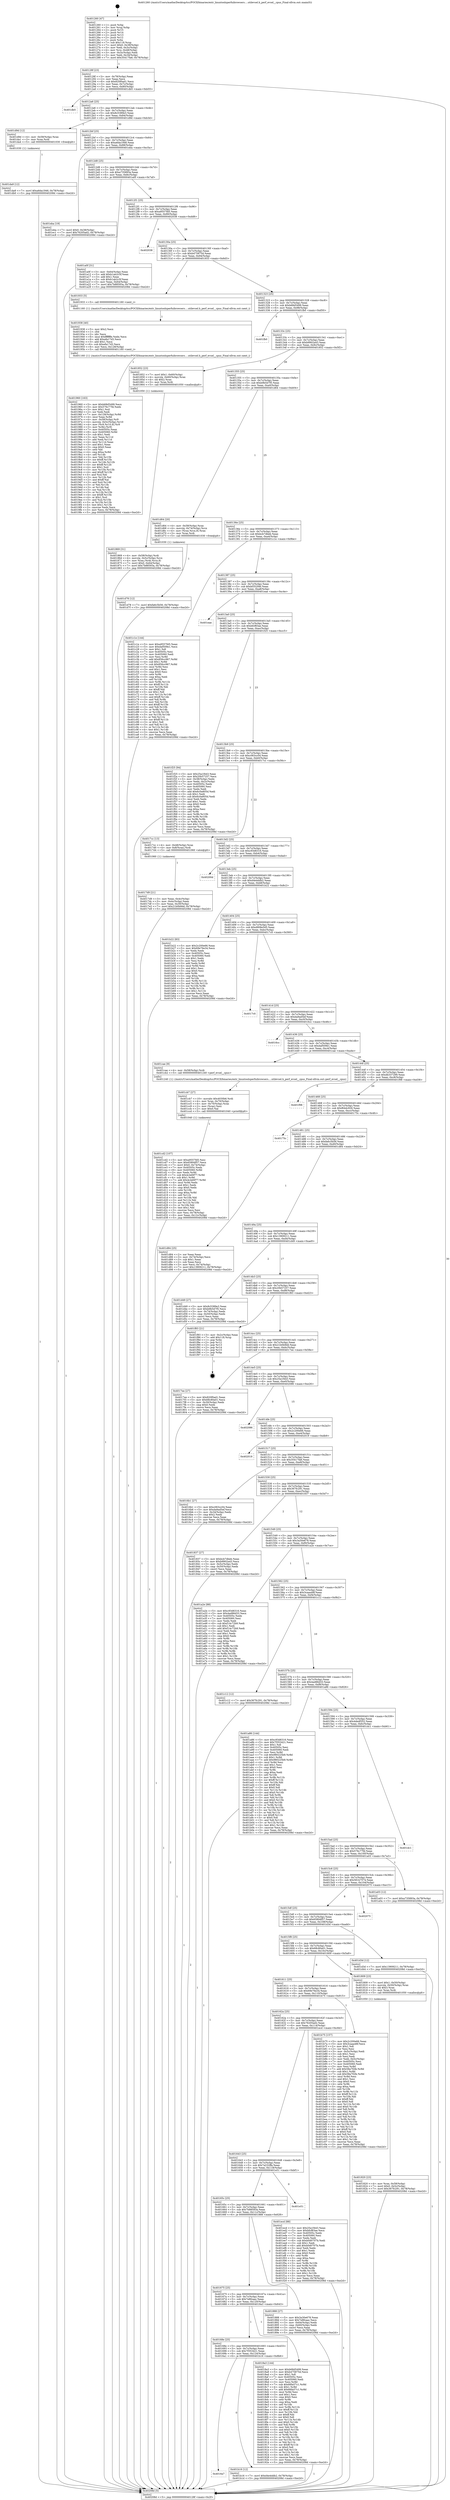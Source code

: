 digraph "0x401260" {
  label = "0x401260 (/mnt/c/Users/mathe/Desktop/tcc/POCII/binaries/extr_linuxtoolsperfuibrowsers....utilevsel.h_perf_evsel__cpus_Final-ollvm.out::main(0))"
  labelloc = "t"
  node[shape=record]

  Entry [label="",width=0.3,height=0.3,shape=circle,fillcolor=black,style=filled]
  "0x40128f" [label="{
     0x40128f [23]\l
     | [instrs]\l
     &nbsp;&nbsp;0x40128f \<+3\>: mov -0x78(%rbp),%eax\l
     &nbsp;&nbsp;0x401292 \<+2\>: mov %eax,%ecx\l
     &nbsp;&nbsp;0x401294 \<+6\>: sub $0x820f0ad1,%ecx\l
     &nbsp;&nbsp;0x40129a \<+3\>: mov %eax,-0x7c(%rbp)\l
     &nbsp;&nbsp;0x40129d \<+3\>: mov %ecx,-0x80(%rbp)\l
     &nbsp;&nbsp;0x4012a0 \<+6\>: je 0000000000401db5 \<main+0xb55\>\l
  }"]
  "0x401db5" [label="{
     0x401db5\l
  }", style=dashed]
  "0x4012a6" [label="{
     0x4012a6 [25]\l
     | [instrs]\l
     &nbsp;&nbsp;0x4012a6 \<+5\>: jmp 00000000004012ab \<main+0x4b\>\l
     &nbsp;&nbsp;0x4012ab \<+3\>: mov -0x7c(%rbp),%eax\l
     &nbsp;&nbsp;0x4012ae \<+5\>: sub $0x8c5389e3,%eax\l
     &nbsp;&nbsp;0x4012b3 \<+6\>: mov %eax,-0x84(%rbp)\l
     &nbsp;&nbsp;0x4012b9 \<+6\>: je 0000000000401d9d \<main+0xb3d\>\l
  }"]
  Exit [label="",width=0.3,height=0.3,shape=circle,fillcolor=black,style=filled,peripheries=2]
  "0x401d9d" [label="{
     0x401d9d [12]\l
     | [instrs]\l
     &nbsp;&nbsp;0x401d9d \<+4\>: mov -0x58(%rbp),%rax\l
     &nbsp;&nbsp;0x401da1 \<+3\>: mov %rax,%rdi\l
     &nbsp;&nbsp;0x401da4 \<+5\>: call 0000000000401030 \<free@plt\>\l
     | [calls]\l
     &nbsp;&nbsp;0x401030 \{1\} (unknown)\l
  }"]
  "0x4012bf" [label="{
     0x4012bf [25]\l
     | [instrs]\l
     &nbsp;&nbsp;0x4012bf \<+5\>: jmp 00000000004012c4 \<main+0x64\>\l
     &nbsp;&nbsp;0x4012c4 \<+3\>: mov -0x7c(%rbp),%eax\l
     &nbsp;&nbsp;0x4012c7 \<+5\>: sub $0xa6da1946,%eax\l
     &nbsp;&nbsp;0x4012cc \<+6\>: mov %eax,-0x88(%rbp)\l
     &nbsp;&nbsp;0x4012d2 \<+6\>: je 0000000000401eba \<main+0xc5a\>\l
  }"]
  "0x401da9" [label="{
     0x401da9 [12]\l
     | [instrs]\l
     &nbsp;&nbsp;0x401da9 \<+7\>: movl $0xa6da1946,-0x78(%rbp)\l
     &nbsp;&nbsp;0x401db0 \<+5\>: jmp 000000000040208d \<main+0xe2d\>\l
  }"]
  "0x401eba" [label="{
     0x401eba [19]\l
     | [instrs]\l
     &nbsp;&nbsp;0x401eba \<+7\>: movl $0x0,-0x38(%rbp)\l
     &nbsp;&nbsp;0x401ec1 \<+7\>: movl $0x76205ad2,-0x78(%rbp)\l
     &nbsp;&nbsp;0x401ec8 \<+5\>: jmp 000000000040208d \<main+0xe2d\>\l
  }"]
  "0x4012d8" [label="{
     0x4012d8 [25]\l
     | [instrs]\l
     &nbsp;&nbsp;0x4012d8 \<+5\>: jmp 00000000004012dd \<main+0x7d\>\l
     &nbsp;&nbsp;0x4012dd \<+3\>: mov -0x7c(%rbp),%eax\l
     &nbsp;&nbsp;0x4012e0 \<+5\>: sub $0xa735893a,%eax\l
     &nbsp;&nbsp;0x4012e5 \<+6\>: mov %eax,-0x8c(%rbp)\l
     &nbsp;&nbsp;0x4012eb \<+6\>: je 0000000000401a0f \<main+0x7af\>\l
  }"]
  "0x401d78" [label="{
     0x401d78 [12]\l
     | [instrs]\l
     &nbsp;&nbsp;0x401d78 \<+7\>: movl $0xfa6c5b56,-0x78(%rbp)\l
     &nbsp;&nbsp;0x401d7f \<+5\>: jmp 000000000040208d \<main+0xe2d\>\l
  }"]
  "0x401a0f" [label="{
     0x401a0f [31]\l
     | [instrs]\l
     &nbsp;&nbsp;0x401a0f \<+3\>: mov -0x64(%rbp),%eax\l
     &nbsp;&nbsp;0x401a12 \<+5\>: add $0xb1ab2c5f,%eax\l
     &nbsp;&nbsp;0x401a17 \<+3\>: add $0x1,%eax\l
     &nbsp;&nbsp;0x401a1a \<+5\>: sub $0xb1ab2c5f,%eax\l
     &nbsp;&nbsp;0x401a1f \<+3\>: mov %eax,-0x64(%rbp)\l
     &nbsp;&nbsp;0x401a22 \<+7\>: movl $0x7b88593a,-0x78(%rbp)\l
     &nbsp;&nbsp;0x401a29 \<+5\>: jmp 000000000040208d \<main+0xe2d\>\l
  }"]
  "0x4012f1" [label="{
     0x4012f1 [25]\l
     | [instrs]\l
     &nbsp;&nbsp;0x4012f1 \<+5\>: jmp 00000000004012f6 \<main+0x96\>\l
     &nbsp;&nbsp;0x4012f6 \<+3\>: mov -0x7c(%rbp),%eax\l
     &nbsp;&nbsp;0x4012f9 \<+5\>: sub $0xa9557fd5,%eax\l
     &nbsp;&nbsp;0x4012fe \<+6\>: mov %eax,-0x90(%rbp)\l
     &nbsp;&nbsp;0x401304 \<+6\>: je 0000000000402038 \<main+0xdd8\>\l
  }"]
  "0x401cd2" [label="{
     0x401cd2 [107]\l
     | [instrs]\l
     &nbsp;&nbsp;0x401cd2 \<+5\>: mov $0xa9557fd5,%esi\l
     &nbsp;&nbsp;0x401cd7 \<+5\>: mov $0x6580df57,%ecx\l
     &nbsp;&nbsp;0x401cdc \<+7\>: movl $0x0,-0x74(%rbp)\l
     &nbsp;&nbsp;0x401ce3 \<+7\>: mov 0x40505c,%edx\l
     &nbsp;&nbsp;0x401cea \<+8\>: mov 0x405060,%r8d\l
     &nbsp;&nbsp;0x401cf2 \<+3\>: mov %edx,%r9d\l
     &nbsp;&nbsp;0x401cf5 \<+7\>: sub $0x4c4d0f77,%r9d\l
     &nbsp;&nbsp;0x401cfc \<+4\>: sub $0x1,%r9d\l
     &nbsp;&nbsp;0x401d00 \<+7\>: add $0x4c4d0f77,%r9d\l
     &nbsp;&nbsp;0x401d07 \<+4\>: imul %r9d,%edx\l
     &nbsp;&nbsp;0x401d0b \<+3\>: and $0x1,%edx\l
     &nbsp;&nbsp;0x401d0e \<+3\>: cmp $0x0,%edx\l
     &nbsp;&nbsp;0x401d11 \<+4\>: sete %r10b\l
     &nbsp;&nbsp;0x401d15 \<+4\>: cmp $0xa,%r8d\l
     &nbsp;&nbsp;0x401d19 \<+4\>: setl %r11b\l
     &nbsp;&nbsp;0x401d1d \<+3\>: mov %r10b,%bl\l
     &nbsp;&nbsp;0x401d20 \<+3\>: and %r11b,%bl\l
     &nbsp;&nbsp;0x401d23 \<+3\>: xor %r11b,%r10b\l
     &nbsp;&nbsp;0x401d26 \<+3\>: or %r10b,%bl\l
     &nbsp;&nbsp;0x401d29 \<+3\>: test $0x1,%bl\l
     &nbsp;&nbsp;0x401d2c \<+3\>: cmovne %ecx,%esi\l
     &nbsp;&nbsp;0x401d2f \<+3\>: mov %esi,-0x78(%rbp)\l
     &nbsp;&nbsp;0x401d32 \<+6\>: mov %eax,-0x12c(%rbp)\l
     &nbsp;&nbsp;0x401d38 \<+5\>: jmp 000000000040208d \<main+0xe2d\>\l
  }"]
  "0x402038" [label="{
     0x402038\l
  }", style=dashed]
  "0x40130a" [label="{
     0x40130a [25]\l
     | [instrs]\l
     &nbsp;&nbsp;0x40130a \<+5\>: jmp 000000000040130f \<main+0xaf\>\l
     &nbsp;&nbsp;0x40130f \<+3\>: mov -0x7c(%rbp),%eax\l
     &nbsp;&nbsp;0x401312 \<+5\>: sub $0xb475875d,%eax\l
     &nbsp;&nbsp;0x401317 \<+6\>: mov %eax,-0x94(%rbp)\l
     &nbsp;&nbsp;0x40131d \<+6\>: je 0000000000401933 \<main+0x6d3\>\l
  }"]
  "0x401cb7" [label="{
     0x401cb7 [27]\l
     | [instrs]\l
     &nbsp;&nbsp;0x401cb7 \<+10\>: movabs $0x4030b6,%rdi\l
     &nbsp;&nbsp;0x401cc1 \<+4\>: mov %rax,-0x70(%rbp)\l
     &nbsp;&nbsp;0x401cc5 \<+4\>: mov -0x70(%rbp),%rax\l
     &nbsp;&nbsp;0x401cc9 \<+2\>: mov (%rax),%esi\l
     &nbsp;&nbsp;0x401ccb \<+2\>: mov $0x0,%al\l
     &nbsp;&nbsp;0x401ccd \<+5\>: call 0000000000401040 \<printf@plt\>\l
     | [calls]\l
     &nbsp;&nbsp;0x401040 \{1\} (unknown)\l
  }"]
  "0x401933" [label="{
     0x401933 [5]\l
     | [instrs]\l
     &nbsp;&nbsp;0x401933 \<+5\>: call 0000000000401160 \<next_i\>\l
     | [calls]\l
     &nbsp;&nbsp;0x401160 \{1\} (/mnt/c/Users/mathe/Desktop/tcc/POCII/binaries/extr_linuxtoolsperfuibrowsers....utilevsel.h_perf_evsel__cpus_Final-ollvm.out::next_i)\l
  }"]
  "0x401323" [label="{
     0x401323 [25]\l
     | [instrs]\l
     &nbsp;&nbsp;0x401323 \<+5\>: jmp 0000000000401328 \<main+0xc8\>\l
     &nbsp;&nbsp;0x401328 \<+3\>: mov -0x7c(%rbp),%eax\l
     &nbsp;&nbsp;0x40132b \<+5\>: sub $0xb68d5499,%eax\l
     &nbsp;&nbsp;0x401330 \<+6\>: mov %eax,-0x98(%rbp)\l
     &nbsp;&nbsp;0x401336 \<+6\>: je 0000000000401fb0 \<main+0xd50\>\l
  }"]
  "0x4016a7" [label="{
     0x4016a7\l
  }", style=dashed]
  "0x401fb0" [label="{
     0x401fb0\l
  }", style=dashed]
  "0x40133c" [label="{
     0x40133c [25]\l
     | [instrs]\l
     &nbsp;&nbsp;0x40133c \<+5\>: jmp 0000000000401341 \<main+0xe1\>\l
     &nbsp;&nbsp;0x401341 \<+3\>: mov -0x7c(%rbp),%eax\l
     &nbsp;&nbsp;0x401344 \<+5\>: sub $0xb9902a43,%eax\l
     &nbsp;&nbsp;0x401349 \<+6\>: mov %eax,-0x9c(%rbp)\l
     &nbsp;&nbsp;0x40134f \<+6\>: je 0000000000401852 \<main+0x5f2\>\l
  }"]
  "0x401b16" [label="{
     0x401b16 [12]\l
     | [instrs]\l
     &nbsp;&nbsp;0x401b16 \<+7\>: movl $0xd4e4ddb2,-0x78(%rbp)\l
     &nbsp;&nbsp;0x401b1d \<+5\>: jmp 000000000040208d \<main+0xe2d\>\l
  }"]
  "0x401852" [label="{
     0x401852 [23]\l
     | [instrs]\l
     &nbsp;&nbsp;0x401852 \<+7\>: movl $0x1,-0x60(%rbp)\l
     &nbsp;&nbsp;0x401859 \<+4\>: movslq -0x60(%rbp),%rax\l
     &nbsp;&nbsp;0x40185d \<+4\>: shl $0x2,%rax\l
     &nbsp;&nbsp;0x401861 \<+3\>: mov %rax,%rdi\l
     &nbsp;&nbsp;0x401864 \<+5\>: call 0000000000401050 \<malloc@plt\>\l
     | [calls]\l
     &nbsp;&nbsp;0x401050 \{1\} (unknown)\l
  }"]
  "0x401355" [label="{
     0x401355 [25]\l
     | [instrs]\l
     &nbsp;&nbsp;0x401355 \<+5\>: jmp 000000000040135a \<main+0xfa\>\l
     &nbsp;&nbsp;0x40135a \<+3\>: mov -0x7c(%rbp),%eax\l
     &nbsp;&nbsp;0x40135d \<+5\>: sub $0xb9b5d7f5,%eax\l
     &nbsp;&nbsp;0x401362 \<+6\>: mov %eax,-0xa0(%rbp)\l
     &nbsp;&nbsp;0x401368 \<+6\>: je 0000000000401d64 \<main+0xb04\>\l
  }"]
  "0x401960" [label="{
     0x401960 [163]\l
     | [instrs]\l
     &nbsp;&nbsp;0x401960 \<+5\>: mov $0xb68d5499,%ecx\l
     &nbsp;&nbsp;0x401965 \<+5\>: mov $0x576c77fd,%edx\l
     &nbsp;&nbsp;0x40196a \<+3\>: mov $0x1,%sil\l
     &nbsp;&nbsp;0x40196d \<+2\>: xor %edi,%edi\l
     &nbsp;&nbsp;0x40196f \<+7\>: mov -0x128(%rbp),%r8d\l
     &nbsp;&nbsp;0x401976 \<+4\>: imul %eax,%r8d\l
     &nbsp;&nbsp;0x40197a \<+4\>: mov -0x58(%rbp),%r9\l
     &nbsp;&nbsp;0x40197e \<+4\>: movslq -0x5c(%rbp),%r10\l
     &nbsp;&nbsp;0x401982 \<+4\>: mov (%r9,%r10,8),%r9\l
     &nbsp;&nbsp;0x401986 \<+3\>: mov %r8d,(%r9)\l
     &nbsp;&nbsp;0x401989 \<+7\>: mov 0x40505c,%eax\l
     &nbsp;&nbsp;0x401990 \<+8\>: mov 0x405060,%r8d\l
     &nbsp;&nbsp;0x401998 \<+3\>: sub $0x1,%edi\l
     &nbsp;&nbsp;0x40199b \<+3\>: mov %eax,%r11d\l
     &nbsp;&nbsp;0x40199e \<+3\>: add %edi,%r11d\l
     &nbsp;&nbsp;0x4019a1 \<+4\>: imul %r11d,%eax\l
     &nbsp;&nbsp;0x4019a5 \<+3\>: and $0x1,%eax\l
     &nbsp;&nbsp;0x4019a8 \<+3\>: cmp $0x0,%eax\l
     &nbsp;&nbsp;0x4019ab \<+3\>: sete %bl\l
     &nbsp;&nbsp;0x4019ae \<+4\>: cmp $0xa,%r8d\l
     &nbsp;&nbsp;0x4019b2 \<+4\>: setl %r14b\l
     &nbsp;&nbsp;0x4019b6 \<+3\>: mov %bl,%r15b\l
     &nbsp;&nbsp;0x4019b9 \<+4\>: xor $0xff,%r15b\l
     &nbsp;&nbsp;0x4019bd \<+3\>: mov %r14b,%r12b\l
     &nbsp;&nbsp;0x4019c0 \<+4\>: xor $0xff,%r12b\l
     &nbsp;&nbsp;0x4019c4 \<+4\>: xor $0x1,%sil\l
     &nbsp;&nbsp;0x4019c8 \<+3\>: mov %r15b,%r13b\l
     &nbsp;&nbsp;0x4019cb \<+4\>: and $0xff,%r13b\l
     &nbsp;&nbsp;0x4019cf \<+3\>: and %sil,%bl\l
     &nbsp;&nbsp;0x4019d2 \<+3\>: mov %r12b,%al\l
     &nbsp;&nbsp;0x4019d5 \<+2\>: and $0xff,%al\l
     &nbsp;&nbsp;0x4019d7 \<+3\>: and %sil,%r14b\l
     &nbsp;&nbsp;0x4019da \<+3\>: or %bl,%r13b\l
     &nbsp;&nbsp;0x4019dd \<+3\>: or %r14b,%al\l
     &nbsp;&nbsp;0x4019e0 \<+3\>: xor %al,%r13b\l
     &nbsp;&nbsp;0x4019e3 \<+3\>: or %r12b,%r15b\l
     &nbsp;&nbsp;0x4019e6 \<+4\>: xor $0xff,%r15b\l
     &nbsp;&nbsp;0x4019ea \<+4\>: or $0x1,%sil\l
     &nbsp;&nbsp;0x4019ee \<+3\>: and %sil,%r15b\l
     &nbsp;&nbsp;0x4019f1 \<+3\>: or %r15b,%r13b\l
     &nbsp;&nbsp;0x4019f4 \<+4\>: test $0x1,%r13b\l
     &nbsp;&nbsp;0x4019f8 \<+3\>: cmovne %edx,%ecx\l
     &nbsp;&nbsp;0x4019fb \<+3\>: mov %ecx,-0x78(%rbp)\l
     &nbsp;&nbsp;0x4019fe \<+5\>: jmp 000000000040208d \<main+0xe2d\>\l
  }"]
  "0x401d64" [label="{
     0x401d64 [20]\l
     | [instrs]\l
     &nbsp;&nbsp;0x401d64 \<+4\>: mov -0x58(%rbp),%rax\l
     &nbsp;&nbsp;0x401d68 \<+4\>: movslq -0x74(%rbp),%rcx\l
     &nbsp;&nbsp;0x401d6c \<+4\>: mov (%rax,%rcx,8),%rax\l
     &nbsp;&nbsp;0x401d70 \<+3\>: mov %rax,%rdi\l
     &nbsp;&nbsp;0x401d73 \<+5\>: call 0000000000401030 \<free@plt\>\l
     | [calls]\l
     &nbsp;&nbsp;0x401030 \{1\} (unknown)\l
  }"]
  "0x40136e" [label="{
     0x40136e [25]\l
     | [instrs]\l
     &nbsp;&nbsp;0x40136e \<+5\>: jmp 0000000000401373 \<main+0x113\>\l
     &nbsp;&nbsp;0x401373 \<+3\>: mov -0x7c(%rbp),%eax\l
     &nbsp;&nbsp;0x401376 \<+5\>: sub $0xbcb7dbeb,%eax\l
     &nbsp;&nbsp;0x40137b \<+6\>: mov %eax,-0xa4(%rbp)\l
     &nbsp;&nbsp;0x401381 \<+6\>: je 0000000000401c1e \<main+0x9be\>\l
  }"]
  "0x401938" [label="{
     0x401938 [40]\l
     | [instrs]\l
     &nbsp;&nbsp;0x401938 \<+5\>: mov $0x2,%ecx\l
     &nbsp;&nbsp;0x40193d \<+1\>: cltd\l
     &nbsp;&nbsp;0x40193e \<+2\>: idiv %ecx\l
     &nbsp;&nbsp;0x401940 \<+6\>: imul $0xfffffffe,%edx,%ecx\l
     &nbsp;&nbsp;0x401946 \<+6\>: add $0xefa17d3,%ecx\l
     &nbsp;&nbsp;0x40194c \<+3\>: add $0x1,%ecx\l
     &nbsp;&nbsp;0x40194f \<+6\>: sub $0xefa17d3,%ecx\l
     &nbsp;&nbsp;0x401955 \<+6\>: mov %ecx,-0x128(%rbp)\l
     &nbsp;&nbsp;0x40195b \<+5\>: call 0000000000401160 \<next_i\>\l
     | [calls]\l
     &nbsp;&nbsp;0x401160 \{1\} (/mnt/c/Users/mathe/Desktop/tcc/POCII/binaries/extr_linuxtoolsperfuibrowsers....utilevsel.h_perf_evsel__cpus_Final-ollvm.out::next_i)\l
  }"]
  "0x401c1e" [label="{
     0x401c1e [144]\l
     | [instrs]\l
     &nbsp;&nbsp;0x401c1e \<+5\>: mov $0xa9557fd5,%eax\l
     &nbsp;&nbsp;0x401c23 \<+5\>: mov $0xdaf509e1,%ecx\l
     &nbsp;&nbsp;0x401c28 \<+2\>: mov $0x1,%dl\l
     &nbsp;&nbsp;0x401c2a \<+7\>: mov 0x40505c,%esi\l
     &nbsp;&nbsp;0x401c31 \<+7\>: mov 0x405060,%edi\l
     &nbsp;&nbsp;0x401c38 \<+3\>: mov %esi,%r8d\l
     &nbsp;&nbsp;0x401c3b \<+7\>: add $0x856cc967,%r8d\l
     &nbsp;&nbsp;0x401c42 \<+4\>: sub $0x1,%r8d\l
     &nbsp;&nbsp;0x401c46 \<+7\>: sub $0x856cc967,%r8d\l
     &nbsp;&nbsp;0x401c4d \<+4\>: imul %r8d,%esi\l
     &nbsp;&nbsp;0x401c51 \<+3\>: and $0x1,%esi\l
     &nbsp;&nbsp;0x401c54 \<+3\>: cmp $0x0,%esi\l
     &nbsp;&nbsp;0x401c57 \<+4\>: sete %r9b\l
     &nbsp;&nbsp;0x401c5b \<+3\>: cmp $0xa,%edi\l
     &nbsp;&nbsp;0x401c5e \<+4\>: setl %r10b\l
     &nbsp;&nbsp;0x401c62 \<+3\>: mov %r9b,%r11b\l
     &nbsp;&nbsp;0x401c65 \<+4\>: xor $0xff,%r11b\l
     &nbsp;&nbsp;0x401c69 \<+3\>: mov %r10b,%bl\l
     &nbsp;&nbsp;0x401c6c \<+3\>: xor $0xff,%bl\l
     &nbsp;&nbsp;0x401c6f \<+3\>: xor $0x1,%dl\l
     &nbsp;&nbsp;0x401c72 \<+3\>: mov %r11b,%r14b\l
     &nbsp;&nbsp;0x401c75 \<+4\>: and $0xff,%r14b\l
     &nbsp;&nbsp;0x401c79 \<+3\>: and %dl,%r9b\l
     &nbsp;&nbsp;0x401c7c \<+3\>: mov %bl,%r15b\l
     &nbsp;&nbsp;0x401c7f \<+4\>: and $0xff,%r15b\l
     &nbsp;&nbsp;0x401c83 \<+3\>: and %dl,%r10b\l
     &nbsp;&nbsp;0x401c86 \<+3\>: or %r9b,%r14b\l
     &nbsp;&nbsp;0x401c89 \<+3\>: or %r10b,%r15b\l
     &nbsp;&nbsp;0x401c8c \<+3\>: xor %r15b,%r14b\l
     &nbsp;&nbsp;0x401c8f \<+3\>: or %bl,%r11b\l
     &nbsp;&nbsp;0x401c92 \<+4\>: xor $0xff,%r11b\l
     &nbsp;&nbsp;0x401c96 \<+3\>: or $0x1,%dl\l
     &nbsp;&nbsp;0x401c99 \<+3\>: and %dl,%r11b\l
     &nbsp;&nbsp;0x401c9c \<+3\>: or %r11b,%r14b\l
     &nbsp;&nbsp;0x401c9f \<+4\>: test $0x1,%r14b\l
     &nbsp;&nbsp;0x401ca3 \<+3\>: cmovne %ecx,%eax\l
     &nbsp;&nbsp;0x401ca6 \<+3\>: mov %eax,-0x78(%rbp)\l
     &nbsp;&nbsp;0x401ca9 \<+5\>: jmp 000000000040208d \<main+0xe2d\>\l
  }"]
  "0x401387" [label="{
     0x401387 [25]\l
     | [instrs]\l
     &nbsp;&nbsp;0x401387 \<+5\>: jmp 000000000040138c \<main+0x12c\>\l
     &nbsp;&nbsp;0x40138c \<+3\>: mov -0x7c(%rbp),%eax\l
     &nbsp;&nbsp;0x40138f \<+5\>: sub $0xbf352f46,%eax\l
     &nbsp;&nbsp;0x401394 \<+6\>: mov %eax,-0xa8(%rbp)\l
     &nbsp;&nbsp;0x40139a \<+6\>: je 0000000000401eae \<main+0xc4e\>\l
  }"]
  "0x40168e" [label="{
     0x40168e [25]\l
     | [instrs]\l
     &nbsp;&nbsp;0x40168e \<+5\>: jmp 0000000000401693 \<main+0x433\>\l
     &nbsp;&nbsp;0x401693 \<+3\>: mov -0x7c(%rbp),%eax\l
     &nbsp;&nbsp;0x401696 \<+5\>: sub $0x7f353421,%eax\l
     &nbsp;&nbsp;0x40169b \<+6\>: mov %eax,-0x124(%rbp)\l
     &nbsp;&nbsp;0x4016a1 \<+6\>: je 0000000000401b16 \<main+0x8b6\>\l
  }"]
  "0x401eae" [label="{
     0x401eae\l
  }", style=dashed]
  "0x4013a0" [label="{
     0x4013a0 [25]\l
     | [instrs]\l
     &nbsp;&nbsp;0x4013a0 \<+5\>: jmp 00000000004013a5 \<main+0x145\>\l
     &nbsp;&nbsp;0x4013a5 \<+3\>: mov -0x7c(%rbp),%eax\l
     &nbsp;&nbsp;0x4013a8 \<+5\>: sub $0xbfcf83ae,%eax\l
     &nbsp;&nbsp;0x4013ad \<+6\>: mov %eax,-0xac(%rbp)\l
     &nbsp;&nbsp;0x4013b3 \<+6\>: je 0000000000401f25 \<main+0xcc5\>\l
  }"]
  "0x4018a3" [label="{
     0x4018a3 [144]\l
     | [instrs]\l
     &nbsp;&nbsp;0x4018a3 \<+5\>: mov $0xb68d5499,%eax\l
     &nbsp;&nbsp;0x4018a8 \<+5\>: mov $0xb475875d,%ecx\l
     &nbsp;&nbsp;0x4018ad \<+2\>: mov $0x1,%dl\l
     &nbsp;&nbsp;0x4018af \<+7\>: mov 0x40505c,%esi\l
     &nbsp;&nbsp;0x4018b6 \<+7\>: mov 0x405060,%edi\l
     &nbsp;&nbsp;0x4018bd \<+3\>: mov %esi,%r8d\l
     &nbsp;&nbsp;0x4018c0 \<+7\>: sub $0x66fa57c1,%r8d\l
     &nbsp;&nbsp;0x4018c7 \<+4\>: sub $0x1,%r8d\l
     &nbsp;&nbsp;0x4018cb \<+7\>: add $0x66fa57c1,%r8d\l
     &nbsp;&nbsp;0x4018d2 \<+4\>: imul %r8d,%esi\l
     &nbsp;&nbsp;0x4018d6 \<+3\>: and $0x1,%esi\l
     &nbsp;&nbsp;0x4018d9 \<+3\>: cmp $0x0,%esi\l
     &nbsp;&nbsp;0x4018dc \<+4\>: sete %r9b\l
     &nbsp;&nbsp;0x4018e0 \<+3\>: cmp $0xa,%edi\l
     &nbsp;&nbsp;0x4018e3 \<+4\>: setl %r10b\l
     &nbsp;&nbsp;0x4018e7 \<+3\>: mov %r9b,%r11b\l
     &nbsp;&nbsp;0x4018ea \<+4\>: xor $0xff,%r11b\l
     &nbsp;&nbsp;0x4018ee \<+3\>: mov %r10b,%bl\l
     &nbsp;&nbsp;0x4018f1 \<+3\>: xor $0xff,%bl\l
     &nbsp;&nbsp;0x4018f4 \<+3\>: xor $0x0,%dl\l
     &nbsp;&nbsp;0x4018f7 \<+3\>: mov %r11b,%r14b\l
     &nbsp;&nbsp;0x4018fa \<+4\>: and $0x0,%r14b\l
     &nbsp;&nbsp;0x4018fe \<+3\>: and %dl,%r9b\l
     &nbsp;&nbsp;0x401901 \<+3\>: mov %bl,%r15b\l
     &nbsp;&nbsp;0x401904 \<+4\>: and $0x0,%r15b\l
     &nbsp;&nbsp;0x401908 \<+3\>: and %dl,%r10b\l
     &nbsp;&nbsp;0x40190b \<+3\>: or %r9b,%r14b\l
     &nbsp;&nbsp;0x40190e \<+3\>: or %r10b,%r15b\l
     &nbsp;&nbsp;0x401911 \<+3\>: xor %r15b,%r14b\l
     &nbsp;&nbsp;0x401914 \<+3\>: or %bl,%r11b\l
     &nbsp;&nbsp;0x401917 \<+4\>: xor $0xff,%r11b\l
     &nbsp;&nbsp;0x40191b \<+3\>: or $0x0,%dl\l
     &nbsp;&nbsp;0x40191e \<+3\>: and %dl,%r11b\l
     &nbsp;&nbsp;0x401921 \<+3\>: or %r11b,%r14b\l
     &nbsp;&nbsp;0x401924 \<+4\>: test $0x1,%r14b\l
     &nbsp;&nbsp;0x401928 \<+3\>: cmovne %ecx,%eax\l
     &nbsp;&nbsp;0x40192b \<+3\>: mov %eax,-0x78(%rbp)\l
     &nbsp;&nbsp;0x40192e \<+5\>: jmp 000000000040208d \<main+0xe2d\>\l
  }"]
  "0x401f25" [label="{
     0x401f25 [94]\l
     | [instrs]\l
     &nbsp;&nbsp;0x401f25 \<+5\>: mov $0x25a1f443,%eax\l
     &nbsp;&nbsp;0x401f2a \<+5\>: mov $0x20b57257,%ecx\l
     &nbsp;&nbsp;0x401f2f \<+3\>: mov -0x38(%rbp),%edx\l
     &nbsp;&nbsp;0x401f32 \<+3\>: mov %edx,-0x2c(%rbp)\l
     &nbsp;&nbsp;0x401f35 \<+7\>: mov 0x40505c,%edx\l
     &nbsp;&nbsp;0x401f3c \<+7\>: mov 0x405060,%esi\l
     &nbsp;&nbsp;0x401f43 \<+2\>: mov %edx,%edi\l
     &nbsp;&nbsp;0x401f45 \<+6\>: add $0x6c0a805d,%edi\l
     &nbsp;&nbsp;0x401f4b \<+3\>: sub $0x1,%edi\l
     &nbsp;&nbsp;0x401f4e \<+6\>: sub $0x6c0a805d,%edi\l
     &nbsp;&nbsp;0x401f54 \<+3\>: imul %edi,%edx\l
     &nbsp;&nbsp;0x401f57 \<+3\>: and $0x1,%edx\l
     &nbsp;&nbsp;0x401f5a \<+3\>: cmp $0x0,%edx\l
     &nbsp;&nbsp;0x401f5d \<+4\>: sete %r8b\l
     &nbsp;&nbsp;0x401f61 \<+3\>: cmp $0xa,%esi\l
     &nbsp;&nbsp;0x401f64 \<+4\>: setl %r9b\l
     &nbsp;&nbsp;0x401f68 \<+3\>: mov %r8b,%r10b\l
     &nbsp;&nbsp;0x401f6b \<+3\>: and %r9b,%r10b\l
     &nbsp;&nbsp;0x401f6e \<+3\>: xor %r9b,%r8b\l
     &nbsp;&nbsp;0x401f71 \<+3\>: or %r8b,%r10b\l
     &nbsp;&nbsp;0x401f74 \<+4\>: test $0x1,%r10b\l
     &nbsp;&nbsp;0x401f78 \<+3\>: cmovne %ecx,%eax\l
     &nbsp;&nbsp;0x401f7b \<+3\>: mov %eax,-0x78(%rbp)\l
     &nbsp;&nbsp;0x401f7e \<+5\>: jmp 000000000040208d \<main+0xe2d\>\l
  }"]
  "0x4013b9" [label="{
     0x4013b9 [25]\l
     | [instrs]\l
     &nbsp;&nbsp;0x4013b9 \<+5\>: jmp 00000000004013be \<main+0x15e\>\l
     &nbsp;&nbsp;0x4013be \<+3\>: mov -0x7c(%rbp),%eax\l
     &nbsp;&nbsp;0x4013c1 \<+5\>: sub $0xc063cc04,%eax\l
     &nbsp;&nbsp;0x4013c6 \<+6\>: mov %eax,-0xb0(%rbp)\l
     &nbsp;&nbsp;0x4013cc \<+6\>: je 00000000004017cc \<main+0x56c\>\l
  }"]
  "0x401675" [label="{
     0x401675 [25]\l
     | [instrs]\l
     &nbsp;&nbsp;0x401675 \<+5\>: jmp 000000000040167a \<main+0x41a\>\l
     &nbsp;&nbsp;0x40167a \<+3\>: mov -0x7c(%rbp),%eax\l
     &nbsp;&nbsp;0x40167d \<+5\>: sub $0x7e8fcaac,%eax\l
     &nbsp;&nbsp;0x401682 \<+6\>: mov %eax,-0x120(%rbp)\l
     &nbsp;&nbsp;0x401688 \<+6\>: je 00000000004018a3 \<main+0x643\>\l
  }"]
  "0x4017cc" [label="{
     0x4017cc [13]\l
     | [instrs]\l
     &nbsp;&nbsp;0x4017cc \<+4\>: mov -0x48(%rbp),%rax\l
     &nbsp;&nbsp;0x4017d0 \<+4\>: mov 0x8(%rax),%rdi\l
     &nbsp;&nbsp;0x4017d4 \<+5\>: call 0000000000401060 \<atoi@plt\>\l
     | [calls]\l
     &nbsp;&nbsp;0x401060 \{1\} (unknown)\l
  }"]
  "0x4013d2" [label="{
     0x4013d2 [25]\l
     | [instrs]\l
     &nbsp;&nbsp;0x4013d2 \<+5\>: jmp 00000000004013d7 \<main+0x177\>\l
     &nbsp;&nbsp;0x4013d7 \<+3\>: mov -0x7c(%rbp),%eax\l
     &nbsp;&nbsp;0x4013da \<+5\>: sub $0xc93d6316,%eax\l
     &nbsp;&nbsp;0x4013df \<+6\>: mov %eax,-0xb4(%rbp)\l
     &nbsp;&nbsp;0x4013e5 \<+6\>: je 000000000040200d \<main+0xdad\>\l
  }"]
  "0x401888" [label="{
     0x401888 [27]\l
     | [instrs]\l
     &nbsp;&nbsp;0x401888 \<+5\>: mov $0x3a30e678,%eax\l
     &nbsp;&nbsp;0x40188d \<+5\>: mov $0x7e8fcaac,%ecx\l
     &nbsp;&nbsp;0x401892 \<+3\>: mov -0x64(%rbp),%edx\l
     &nbsp;&nbsp;0x401895 \<+3\>: cmp -0x60(%rbp),%edx\l
     &nbsp;&nbsp;0x401898 \<+3\>: cmovl %ecx,%eax\l
     &nbsp;&nbsp;0x40189b \<+3\>: mov %eax,-0x78(%rbp)\l
     &nbsp;&nbsp;0x40189e \<+5\>: jmp 000000000040208d \<main+0xe2d\>\l
  }"]
  "0x40200d" [label="{
     0x40200d\l
  }", style=dashed]
  "0x4013eb" [label="{
     0x4013eb [25]\l
     | [instrs]\l
     &nbsp;&nbsp;0x4013eb \<+5\>: jmp 00000000004013f0 \<main+0x190\>\l
     &nbsp;&nbsp;0x4013f0 \<+3\>: mov -0x7c(%rbp),%eax\l
     &nbsp;&nbsp;0x4013f3 \<+5\>: sub $0xd4e4ddb2,%eax\l
     &nbsp;&nbsp;0x4013f8 \<+6\>: mov %eax,-0xb8(%rbp)\l
     &nbsp;&nbsp;0x4013fe \<+6\>: je 0000000000401b22 \<main+0x8c2\>\l
  }"]
  "0x40165c" [label="{
     0x40165c [25]\l
     | [instrs]\l
     &nbsp;&nbsp;0x40165c \<+5\>: jmp 0000000000401661 \<main+0x401\>\l
     &nbsp;&nbsp;0x401661 \<+3\>: mov -0x7c(%rbp),%eax\l
     &nbsp;&nbsp;0x401664 \<+5\>: sub $0x7b88593a,%eax\l
     &nbsp;&nbsp;0x401669 \<+6\>: mov %eax,-0x11c(%rbp)\l
     &nbsp;&nbsp;0x40166f \<+6\>: je 0000000000401888 \<main+0x628\>\l
  }"]
  "0x401b22" [label="{
     0x401b22 [83]\l
     | [instrs]\l
     &nbsp;&nbsp;0x401b22 \<+5\>: mov $0x2c200e66,%eax\l
     &nbsp;&nbsp;0x401b27 \<+5\>: mov $0x69e76e34,%ecx\l
     &nbsp;&nbsp;0x401b2c \<+2\>: xor %edx,%edx\l
     &nbsp;&nbsp;0x401b2e \<+7\>: mov 0x40505c,%esi\l
     &nbsp;&nbsp;0x401b35 \<+7\>: mov 0x405060,%edi\l
     &nbsp;&nbsp;0x401b3c \<+3\>: sub $0x1,%edx\l
     &nbsp;&nbsp;0x401b3f \<+3\>: mov %esi,%r8d\l
     &nbsp;&nbsp;0x401b42 \<+3\>: add %edx,%r8d\l
     &nbsp;&nbsp;0x401b45 \<+4\>: imul %r8d,%esi\l
     &nbsp;&nbsp;0x401b49 \<+3\>: and $0x1,%esi\l
     &nbsp;&nbsp;0x401b4c \<+3\>: cmp $0x0,%esi\l
     &nbsp;&nbsp;0x401b4f \<+4\>: sete %r9b\l
     &nbsp;&nbsp;0x401b53 \<+3\>: cmp $0xa,%edi\l
     &nbsp;&nbsp;0x401b56 \<+4\>: setl %r10b\l
     &nbsp;&nbsp;0x401b5a \<+3\>: mov %r9b,%r11b\l
     &nbsp;&nbsp;0x401b5d \<+3\>: and %r10b,%r11b\l
     &nbsp;&nbsp;0x401b60 \<+3\>: xor %r10b,%r9b\l
     &nbsp;&nbsp;0x401b63 \<+3\>: or %r9b,%r11b\l
     &nbsp;&nbsp;0x401b66 \<+4\>: test $0x1,%r11b\l
     &nbsp;&nbsp;0x401b6a \<+3\>: cmovne %ecx,%eax\l
     &nbsp;&nbsp;0x401b6d \<+3\>: mov %eax,-0x78(%rbp)\l
     &nbsp;&nbsp;0x401b70 \<+5\>: jmp 000000000040208d \<main+0xe2d\>\l
  }"]
  "0x401404" [label="{
     0x401404 [25]\l
     | [instrs]\l
     &nbsp;&nbsp;0x401404 \<+5\>: jmp 0000000000401409 \<main+0x1a9\>\l
     &nbsp;&nbsp;0x401409 \<+3\>: mov -0x7c(%rbp),%eax\l
     &nbsp;&nbsp;0x40140c \<+5\>: sub $0xd908e5d5,%eax\l
     &nbsp;&nbsp;0x401411 \<+6\>: mov %eax,-0xbc(%rbp)\l
     &nbsp;&nbsp;0x401417 \<+6\>: je 00000000004017c0 \<main+0x560\>\l
  }"]
  "0x401e51" [label="{
     0x401e51\l
  }", style=dashed]
  "0x4017c0" [label="{
     0x4017c0\l
  }", style=dashed]
  "0x40141d" [label="{
     0x40141d [25]\l
     | [instrs]\l
     &nbsp;&nbsp;0x40141d \<+5\>: jmp 0000000000401422 \<main+0x1c2\>\l
     &nbsp;&nbsp;0x401422 \<+3\>: mov -0x7c(%rbp),%eax\l
     &nbsp;&nbsp;0x401425 \<+5\>: sub $0xda9ad5ef,%eax\l
     &nbsp;&nbsp;0x40142a \<+6\>: mov %eax,-0xc0(%rbp)\l
     &nbsp;&nbsp;0x401430 \<+6\>: je 00000000004016cc \<main+0x46c\>\l
  }"]
  "0x401643" [label="{
     0x401643 [25]\l
     | [instrs]\l
     &nbsp;&nbsp;0x401643 \<+5\>: jmp 0000000000401648 \<main+0x3e8\>\l
     &nbsp;&nbsp;0x401648 \<+3\>: mov -0x7c(%rbp),%eax\l
     &nbsp;&nbsp;0x40164b \<+5\>: sub $0x7a232ffa,%eax\l
     &nbsp;&nbsp;0x401650 \<+6\>: mov %eax,-0x118(%rbp)\l
     &nbsp;&nbsp;0x401656 \<+6\>: je 0000000000401e51 \<main+0xbf1\>\l
  }"]
  "0x4016cc" [label="{
     0x4016cc\l
  }", style=dashed]
  "0x401436" [label="{
     0x401436 [25]\l
     | [instrs]\l
     &nbsp;&nbsp;0x401436 \<+5\>: jmp 000000000040143b \<main+0x1db\>\l
     &nbsp;&nbsp;0x40143b \<+3\>: mov -0x7c(%rbp),%eax\l
     &nbsp;&nbsp;0x40143e \<+5\>: sub $0xdaf509e1,%eax\l
     &nbsp;&nbsp;0x401443 \<+6\>: mov %eax,-0xc4(%rbp)\l
     &nbsp;&nbsp;0x401449 \<+6\>: je 0000000000401cae \<main+0xa4e\>\l
  }"]
  "0x401ecd" [label="{
     0x401ecd [88]\l
     | [instrs]\l
     &nbsp;&nbsp;0x401ecd \<+5\>: mov $0x25a1f443,%eax\l
     &nbsp;&nbsp;0x401ed2 \<+5\>: mov $0xbfcf83ae,%ecx\l
     &nbsp;&nbsp;0x401ed7 \<+7\>: mov 0x40505c,%edx\l
     &nbsp;&nbsp;0x401ede \<+7\>: mov 0x405060,%esi\l
     &nbsp;&nbsp;0x401ee5 \<+2\>: mov %edx,%edi\l
     &nbsp;&nbsp;0x401ee7 \<+6\>: sub $0xb0d0707b,%edi\l
     &nbsp;&nbsp;0x401eed \<+3\>: sub $0x1,%edi\l
     &nbsp;&nbsp;0x401ef0 \<+6\>: add $0xb0d0707b,%edi\l
     &nbsp;&nbsp;0x401ef6 \<+3\>: imul %edi,%edx\l
     &nbsp;&nbsp;0x401ef9 \<+3\>: and $0x1,%edx\l
     &nbsp;&nbsp;0x401efc \<+3\>: cmp $0x0,%edx\l
     &nbsp;&nbsp;0x401eff \<+4\>: sete %r8b\l
     &nbsp;&nbsp;0x401f03 \<+3\>: cmp $0xa,%esi\l
     &nbsp;&nbsp;0x401f06 \<+4\>: setl %r9b\l
     &nbsp;&nbsp;0x401f0a \<+3\>: mov %r8b,%r10b\l
     &nbsp;&nbsp;0x401f0d \<+3\>: and %r9b,%r10b\l
     &nbsp;&nbsp;0x401f10 \<+3\>: xor %r9b,%r8b\l
     &nbsp;&nbsp;0x401f13 \<+3\>: or %r8b,%r10b\l
     &nbsp;&nbsp;0x401f16 \<+4\>: test $0x1,%r10b\l
     &nbsp;&nbsp;0x401f1a \<+3\>: cmovne %ecx,%eax\l
     &nbsp;&nbsp;0x401f1d \<+3\>: mov %eax,-0x78(%rbp)\l
     &nbsp;&nbsp;0x401f20 \<+5\>: jmp 000000000040208d \<main+0xe2d\>\l
  }"]
  "0x401cae" [label="{
     0x401cae [9]\l
     | [instrs]\l
     &nbsp;&nbsp;0x401cae \<+4\>: mov -0x58(%rbp),%rdi\l
     &nbsp;&nbsp;0x401cb2 \<+5\>: call 0000000000401240 \<perf_evsel__cpus\>\l
     | [calls]\l
     &nbsp;&nbsp;0x401240 \{1\} (/mnt/c/Users/mathe/Desktop/tcc/POCII/binaries/extr_linuxtoolsperfuibrowsers....utilevsel.h_perf_evsel__cpus_Final-ollvm.out::perf_evsel__cpus)\l
  }"]
  "0x40144f" [label="{
     0x40144f [25]\l
     | [instrs]\l
     &nbsp;&nbsp;0x40144f \<+5\>: jmp 0000000000401454 \<main+0x1f4\>\l
     &nbsp;&nbsp;0x401454 \<+3\>: mov -0x7c(%rbp),%eax\l
     &nbsp;&nbsp;0x401457 \<+5\>: sub $0xdb337299,%eax\l
     &nbsp;&nbsp;0x40145c \<+6\>: mov %eax,-0xc8(%rbp)\l
     &nbsp;&nbsp;0x401462 \<+6\>: je 0000000000401f98 \<main+0xd38\>\l
  }"]
  "0x40162a" [label="{
     0x40162a [25]\l
     | [instrs]\l
     &nbsp;&nbsp;0x40162a \<+5\>: jmp 000000000040162f \<main+0x3cf\>\l
     &nbsp;&nbsp;0x40162f \<+3\>: mov -0x7c(%rbp),%eax\l
     &nbsp;&nbsp;0x401632 \<+5\>: sub $0x76205ad2,%eax\l
     &nbsp;&nbsp;0x401637 \<+6\>: mov %eax,-0x114(%rbp)\l
     &nbsp;&nbsp;0x40163d \<+6\>: je 0000000000401ecd \<main+0xc6d\>\l
  }"]
  "0x401f98" [label="{
     0x401f98\l
  }", style=dashed]
  "0x401468" [label="{
     0x401468 [25]\l
     | [instrs]\l
     &nbsp;&nbsp;0x401468 \<+5\>: jmp 000000000040146d \<main+0x20d\>\l
     &nbsp;&nbsp;0x40146d \<+3\>: mov -0x7c(%rbp),%eax\l
     &nbsp;&nbsp;0x401470 \<+5\>: sub $0xf64dc926,%eax\l
     &nbsp;&nbsp;0x401475 \<+6\>: mov %eax,-0xcc(%rbp)\l
     &nbsp;&nbsp;0x40147b \<+6\>: je 000000000040175c \<main+0x4fc\>\l
  }"]
  "0x401b75" [label="{
     0x401b75 [157]\l
     | [instrs]\l
     &nbsp;&nbsp;0x401b75 \<+5\>: mov $0x2c200e66,%eax\l
     &nbsp;&nbsp;0x401b7a \<+5\>: mov $0x3caaa48f,%ecx\l
     &nbsp;&nbsp;0x401b7f \<+2\>: mov $0x1,%dl\l
     &nbsp;&nbsp;0x401b81 \<+2\>: xor %esi,%esi\l
     &nbsp;&nbsp;0x401b83 \<+3\>: mov -0x5c(%rbp),%edi\l
     &nbsp;&nbsp;0x401b86 \<+3\>: sub $0x1,%esi\l
     &nbsp;&nbsp;0x401b89 \<+2\>: sub %esi,%edi\l
     &nbsp;&nbsp;0x401b8b \<+3\>: mov %edi,-0x5c(%rbp)\l
     &nbsp;&nbsp;0x401b8e \<+7\>: mov 0x40505c,%esi\l
     &nbsp;&nbsp;0x401b95 \<+7\>: mov 0x405060,%edi\l
     &nbsp;&nbsp;0x401b9c \<+3\>: mov %esi,%r8d\l
     &nbsp;&nbsp;0x401b9f \<+7\>: add $0x58a7f2fe,%r8d\l
     &nbsp;&nbsp;0x401ba6 \<+4\>: sub $0x1,%r8d\l
     &nbsp;&nbsp;0x401baa \<+7\>: sub $0x58a7f2fe,%r8d\l
     &nbsp;&nbsp;0x401bb1 \<+4\>: imul %r8d,%esi\l
     &nbsp;&nbsp;0x401bb5 \<+3\>: and $0x1,%esi\l
     &nbsp;&nbsp;0x401bb8 \<+3\>: cmp $0x0,%esi\l
     &nbsp;&nbsp;0x401bbb \<+4\>: sete %r9b\l
     &nbsp;&nbsp;0x401bbf \<+3\>: cmp $0xa,%edi\l
     &nbsp;&nbsp;0x401bc2 \<+4\>: setl %r10b\l
     &nbsp;&nbsp;0x401bc6 \<+3\>: mov %r9b,%r11b\l
     &nbsp;&nbsp;0x401bc9 \<+4\>: xor $0xff,%r11b\l
     &nbsp;&nbsp;0x401bcd \<+3\>: mov %r10b,%bl\l
     &nbsp;&nbsp;0x401bd0 \<+3\>: xor $0xff,%bl\l
     &nbsp;&nbsp;0x401bd3 \<+3\>: xor $0x0,%dl\l
     &nbsp;&nbsp;0x401bd6 \<+3\>: mov %r11b,%r14b\l
     &nbsp;&nbsp;0x401bd9 \<+4\>: and $0x0,%r14b\l
     &nbsp;&nbsp;0x401bdd \<+3\>: and %dl,%r9b\l
     &nbsp;&nbsp;0x401be0 \<+3\>: mov %bl,%r15b\l
     &nbsp;&nbsp;0x401be3 \<+4\>: and $0x0,%r15b\l
     &nbsp;&nbsp;0x401be7 \<+3\>: and %dl,%r10b\l
     &nbsp;&nbsp;0x401bea \<+3\>: or %r9b,%r14b\l
     &nbsp;&nbsp;0x401bed \<+3\>: or %r10b,%r15b\l
     &nbsp;&nbsp;0x401bf0 \<+3\>: xor %r15b,%r14b\l
     &nbsp;&nbsp;0x401bf3 \<+3\>: or %bl,%r11b\l
     &nbsp;&nbsp;0x401bf6 \<+4\>: xor $0xff,%r11b\l
     &nbsp;&nbsp;0x401bfa \<+3\>: or $0x0,%dl\l
     &nbsp;&nbsp;0x401bfd \<+3\>: and %dl,%r11b\l
     &nbsp;&nbsp;0x401c00 \<+3\>: or %r11b,%r14b\l
     &nbsp;&nbsp;0x401c03 \<+4\>: test $0x1,%r14b\l
     &nbsp;&nbsp;0x401c07 \<+3\>: cmovne %ecx,%eax\l
     &nbsp;&nbsp;0x401c0a \<+3\>: mov %eax,-0x78(%rbp)\l
     &nbsp;&nbsp;0x401c0d \<+5\>: jmp 000000000040208d \<main+0xe2d\>\l
  }"]
  "0x40175c" [label="{
     0x40175c\l
  }", style=dashed]
  "0x401481" [label="{
     0x401481 [25]\l
     | [instrs]\l
     &nbsp;&nbsp;0x401481 \<+5\>: jmp 0000000000401486 \<main+0x226\>\l
     &nbsp;&nbsp;0x401486 \<+3\>: mov -0x7c(%rbp),%eax\l
     &nbsp;&nbsp;0x401489 \<+5\>: sub $0xfa6c5b56,%eax\l
     &nbsp;&nbsp;0x40148e \<+6\>: mov %eax,-0xd0(%rbp)\l
     &nbsp;&nbsp;0x401494 \<+6\>: je 0000000000401d84 \<main+0xb24\>\l
  }"]
  "0x401869" [label="{
     0x401869 [31]\l
     | [instrs]\l
     &nbsp;&nbsp;0x401869 \<+4\>: mov -0x58(%rbp),%rdi\l
     &nbsp;&nbsp;0x40186d \<+4\>: movslq -0x5c(%rbp),%rcx\l
     &nbsp;&nbsp;0x401871 \<+4\>: mov %rax,(%rdi,%rcx,8)\l
     &nbsp;&nbsp;0x401875 \<+7\>: movl $0x0,-0x64(%rbp)\l
     &nbsp;&nbsp;0x40187c \<+7\>: movl $0x7b88593a,-0x78(%rbp)\l
     &nbsp;&nbsp;0x401883 \<+5\>: jmp 000000000040208d \<main+0xe2d\>\l
  }"]
  "0x401d84" [label="{
     0x401d84 [25]\l
     | [instrs]\l
     &nbsp;&nbsp;0x401d84 \<+2\>: xor %eax,%eax\l
     &nbsp;&nbsp;0x401d86 \<+3\>: mov -0x74(%rbp),%ecx\l
     &nbsp;&nbsp;0x401d89 \<+3\>: sub $0x1,%eax\l
     &nbsp;&nbsp;0x401d8c \<+2\>: sub %eax,%ecx\l
     &nbsp;&nbsp;0x401d8e \<+3\>: mov %ecx,-0x74(%rbp)\l
     &nbsp;&nbsp;0x401d91 \<+7\>: movl $0x13909211,-0x78(%rbp)\l
     &nbsp;&nbsp;0x401d98 \<+5\>: jmp 000000000040208d \<main+0xe2d\>\l
  }"]
  "0x40149a" [label="{
     0x40149a [25]\l
     | [instrs]\l
     &nbsp;&nbsp;0x40149a \<+5\>: jmp 000000000040149f \<main+0x23f\>\l
     &nbsp;&nbsp;0x40149f \<+3\>: mov -0x7c(%rbp),%eax\l
     &nbsp;&nbsp;0x4014a2 \<+5\>: sub $0x13909211,%eax\l
     &nbsp;&nbsp;0x4014a7 \<+6\>: mov %eax,-0xd4(%rbp)\l
     &nbsp;&nbsp;0x4014ad \<+6\>: je 0000000000401d49 \<main+0xae9\>\l
  }"]
  "0x401820" [label="{
     0x401820 [23]\l
     | [instrs]\l
     &nbsp;&nbsp;0x401820 \<+4\>: mov %rax,-0x58(%rbp)\l
     &nbsp;&nbsp;0x401824 \<+7\>: movl $0x0,-0x5c(%rbp)\l
     &nbsp;&nbsp;0x40182b \<+7\>: movl $0x367fc291,-0x78(%rbp)\l
     &nbsp;&nbsp;0x401832 \<+5\>: jmp 000000000040208d \<main+0xe2d\>\l
  }"]
  "0x401d49" [label="{
     0x401d49 [27]\l
     | [instrs]\l
     &nbsp;&nbsp;0x401d49 \<+5\>: mov $0x8c5389e3,%eax\l
     &nbsp;&nbsp;0x401d4e \<+5\>: mov $0xb9b5d7f5,%ecx\l
     &nbsp;&nbsp;0x401d53 \<+3\>: mov -0x74(%rbp),%edx\l
     &nbsp;&nbsp;0x401d56 \<+3\>: cmp -0x50(%rbp),%edx\l
     &nbsp;&nbsp;0x401d59 \<+3\>: cmovl %ecx,%eax\l
     &nbsp;&nbsp;0x401d5c \<+3\>: mov %eax,-0x78(%rbp)\l
     &nbsp;&nbsp;0x401d5f \<+5\>: jmp 000000000040208d \<main+0xe2d\>\l
  }"]
  "0x4014b3" [label="{
     0x4014b3 [25]\l
     | [instrs]\l
     &nbsp;&nbsp;0x4014b3 \<+5\>: jmp 00000000004014b8 \<main+0x258\>\l
     &nbsp;&nbsp;0x4014b8 \<+3\>: mov -0x7c(%rbp),%eax\l
     &nbsp;&nbsp;0x4014bb \<+5\>: sub $0x20b57257,%eax\l
     &nbsp;&nbsp;0x4014c0 \<+6\>: mov %eax,-0xd8(%rbp)\l
     &nbsp;&nbsp;0x4014c6 \<+6\>: je 0000000000401f83 \<main+0xd23\>\l
  }"]
  "0x401611" [label="{
     0x401611 [25]\l
     | [instrs]\l
     &nbsp;&nbsp;0x401611 \<+5\>: jmp 0000000000401616 \<main+0x3b6\>\l
     &nbsp;&nbsp;0x401616 \<+3\>: mov -0x7c(%rbp),%eax\l
     &nbsp;&nbsp;0x401619 \<+5\>: sub $0x69e76e34,%eax\l
     &nbsp;&nbsp;0x40161e \<+6\>: mov %eax,-0x110(%rbp)\l
     &nbsp;&nbsp;0x401624 \<+6\>: je 0000000000401b75 \<main+0x915\>\l
  }"]
  "0x401f83" [label="{
     0x401f83 [21]\l
     | [instrs]\l
     &nbsp;&nbsp;0x401f83 \<+3\>: mov -0x2c(%rbp),%eax\l
     &nbsp;&nbsp;0x401f86 \<+7\>: add $0x118,%rsp\l
     &nbsp;&nbsp;0x401f8d \<+1\>: pop %rbx\l
     &nbsp;&nbsp;0x401f8e \<+2\>: pop %r12\l
     &nbsp;&nbsp;0x401f90 \<+2\>: pop %r13\l
     &nbsp;&nbsp;0x401f92 \<+2\>: pop %r14\l
     &nbsp;&nbsp;0x401f94 \<+2\>: pop %r15\l
     &nbsp;&nbsp;0x401f96 \<+1\>: pop %rbp\l
     &nbsp;&nbsp;0x401f97 \<+1\>: ret\l
  }"]
  "0x4014cc" [label="{
     0x4014cc [25]\l
     | [instrs]\l
     &nbsp;&nbsp;0x4014cc \<+5\>: jmp 00000000004014d1 \<main+0x271\>\l
     &nbsp;&nbsp;0x4014d1 \<+3\>: mov -0x7c(%rbp),%eax\l
     &nbsp;&nbsp;0x4014d4 \<+5\>: sub $0x21b0b9dd,%eax\l
     &nbsp;&nbsp;0x4014d9 \<+6\>: mov %eax,-0xdc(%rbp)\l
     &nbsp;&nbsp;0x4014df \<+6\>: je 00000000004017ee \<main+0x58e\>\l
  }"]
  "0x401809" [label="{
     0x401809 [23]\l
     | [instrs]\l
     &nbsp;&nbsp;0x401809 \<+7\>: movl $0x1,-0x50(%rbp)\l
     &nbsp;&nbsp;0x401810 \<+4\>: movslq -0x50(%rbp),%rax\l
     &nbsp;&nbsp;0x401814 \<+4\>: shl $0x3,%rax\l
     &nbsp;&nbsp;0x401818 \<+3\>: mov %rax,%rdi\l
     &nbsp;&nbsp;0x40181b \<+5\>: call 0000000000401050 \<malloc@plt\>\l
     | [calls]\l
     &nbsp;&nbsp;0x401050 \{1\} (unknown)\l
  }"]
  "0x4017ee" [label="{
     0x4017ee [27]\l
     | [instrs]\l
     &nbsp;&nbsp;0x4017ee \<+5\>: mov $0x820f0ad1,%eax\l
     &nbsp;&nbsp;0x4017f3 \<+5\>: mov $0x68c80a01,%ecx\l
     &nbsp;&nbsp;0x4017f8 \<+3\>: mov -0x30(%rbp),%edx\l
     &nbsp;&nbsp;0x4017fb \<+3\>: cmp $0x0,%edx\l
     &nbsp;&nbsp;0x4017fe \<+3\>: cmove %ecx,%eax\l
     &nbsp;&nbsp;0x401801 \<+3\>: mov %eax,-0x78(%rbp)\l
     &nbsp;&nbsp;0x401804 \<+5\>: jmp 000000000040208d \<main+0xe2d\>\l
  }"]
  "0x4014e5" [label="{
     0x4014e5 [25]\l
     | [instrs]\l
     &nbsp;&nbsp;0x4014e5 \<+5\>: jmp 00000000004014ea \<main+0x28a\>\l
     &nbsp;&nbsp;0x4014ea \<+3\>: mov -0x7c(%rbp),%eax\l
     &nbsp;&nbsp;0x4014ed \<+5\>: sub $0x25a1f443,%eax\l
     &nbsp;&nbsp;0x4014f2 \<+6\>: mov %eax,-0xe0(%rbp)\l
     &nbsp;&nbsp;0x4014f8 \<+6\>: je 0000000000402086 \<main+0xe26\>\l
  }"]
  "0x4015f8" [label="{
     0x4015f8 [25]\l
     | [instrs]\l
     &nbsp;&nbsp;0x4015f8 \<+5\>: jmp 00000000004015fd \<main+0x39d\>\l
     &nbsp;&nbsp;0x4015fd \<+3\>: mov -0x7c(%rbp),%eax\l
     &nbsp;&nbsp;0x401600 \<+5\>: sub $0x68c80a01,%eax\l
     &nbsp;&nbsp;0x401605 \<+6\>: mov %eax,-0x10c(%rbp)\l
     &nbsp;&nbsp;0x40160b \<+6\>: je 0000000000401809 \<main+0x5a9\>\l
  }"]
  "0x402086" [label="{
     0x402086\l
  }", style=dashed]
  "0x4014fe" [label="{
     0x4014fe [25]\l
     | [instrs]\l
     &nbsp;&nbsp;0x4014fe \<+5\>: jmp 0000000000401503 \<main+0x2a3\>\l
     &nbsp;&nbsp;0x401503 \<+3\>: mov -0x7c(%rbp),%eax\l
     &nbsp;&nbsp;0x401506 \<+5\>: sub $0x2c200e66,%eax\l
     &nbsp;&nbsp;0x40150b \<+6\>: mov %eax,-0xe4(%rbp)\l
     &nbsp;&nbsp;0x401511 \<+6\>: je 0000000000402019 \<main+0xdb9\>\l
  }"]
  "0x401d3d" [label="{
     0x401d3d [12]\l
     | [instrs]\l
     &nbsp;&nbsp;0x401d3d \<+7\>: movl $0x13909211,-0x78(%rbp)\l
     &nbsp;&nbsp;0x401d44 \<+5\>: jmp 000000000040208d \<main+0xe2d\>\l
  }"]
  "0x402019" [label="{
     0x402019\l
  }", style=dashed]
  "0x401517" [label="{
     0x401517 [25]\l
     | [instrs]\l
     &nbsp;&nbsp;0x401517 \<+5\>: jmp 000000000040151c \<main+0x2bc\>\l
     &nbsp;&nbsp;0x40151c \<+3\>: mov -0x7c(%rbp),%eax\l
     &nbsp;&nbsp;0x40151f \<+5\>: sub $0x35417fa6,%eax\l
     &nbsp;&nbsp;0x401524 \<+6\>: mov %eax,-0xe8(%rbp)\l
     &nbsp;&nbsp;0x40152a \<+6\>: je 00000000004016b1 \<main+0x451\>\l
  }"]
  "0x4015df" [label="{
     0x4015df [25]\l
     | [instrs]\l
     &nbsp;&nbsp;0x4015df \<+5\>: jmp 00000000004015e4 \<main+0x384\>\l
     &nbsp;&nbsp;0x4015e4 \<+3\>: mov -0x7c(%rbp),%eax\l
     &nbsp;&nbsp;0x4015e7 \<+5\>: sub $0x6580df57,%eax\l
     &nbsp;&nbsp;0x4015ec \<+6\>: mov %eax,-0x108(%rbp)\l
     &nbsp;&nbsp;0x4015f2 \<+6\>: je 0000000000401d3d \<main+0xadd\>\l
  }"]
  "0x4016b1" [label="{
     0x4016b1 [27]\l
     | [instrs]\l
     &nbsp;&nbsp;0x4016b1 \<+5\>: mov $0xc063cc04,%eax\l
     &nbsp;&nbsp;0x4016b6 \<+5\>: mov $0xda9ad5ef,%ecx\l
     &nbsp;&nbsp;0x4016bb \<+3\>: mov -0x34(%rbp),%edx\l
     &nbsp;&nbsp;0x4016be \<+3\>: cmp $0x2,%edx\l
     &nbsp;&nbsp;0x4016c1 \<+3\>: cmovne %ecx,%eax\l
     &nbsp;&nbsp;0x4016c4 \<+3\>: mov %eax,-0x78(%rbp)\l
     &nbsp;&nbsp;0x4016c7 \<+5\>: jmp 000000000040208d \<main+0xe2d\>\l
  }"]
  "0x401530" [label="{
     0x401530 [25]\l
     | [instrs]\l
     &nbsp;&nbsp;0x401530 \<+5\>: jmp 0000000000401535 \<main+0x2d5\>\l
     &nbsp;&nbsp;0x401535 \<+3\>: mov -0x7c(%rbp),%eax\l
     &nbsp;&nbsp;0x401538 \<+5\>: sub $0x367fc291,%eax\l
     &nbsp;&nbsp;0x40153d \<+6\>: mov %eax,-0xec(%rbp)\l
     &nbsp;&nbsp;0x401543 \<+6\>: je 0000000000401837 \<main+0x5d7\>\l
  }"]
  "0x40208d" [label="{
     0x40208d [5]\l
     | [instrs]\l
     &nbsp;&nbsp;0x40208d \<+5\>: jmp 000000000040128f \<main+0x2f\>\l
  }"]
  "0x401260" [label="{
     0x401260 [47]\l
     | [instrs]\l
     &nbsp;&nbsp;0x401260 \<+1\>: push %rbp\l
     &nbsp;&nbsp;0x401261 \<+3\>: mov %rsp,%rbp\l
     &nbsp;&nbsp;0x401264 \<+2\>: push %r15\l
     &nbsp;&nbsp;0x401266 \<+2\>: push %r14\l
     &nbsp;&nbsp;0x401268 \<+2\>: push %r13\l
     &nbsp;&nbsp;0x40126a \<+2\>: push %r12\l
     &nbsp;&nbsp;0x40126c \<+1\>: push %rbx\l
     &nbsp;&nbsp;0x40126d \<+7\>: sub $0x118,%rsp\l
     &nbsp;&nbsp;0x401274 \<+7\>: movl $0x0,-0x38(%rbp)\l
     &nbsp;&nbsp;0x40127b \<+3\>: mov %edi,-0x3c(%rbp)\l
     &nbsp;&nbsp;0x40127e \<+4\>: mov %rsi,-0x48(%rbp)\l
     &nbsp;&nbsp;0x401282 \<+3\>: mov -0x3c(%rbp),%edi\l
     &nbsp;&nbsp;0x401285 \<+3\>: mov %edi,-0x34(%rbp)\l
     &nbsp;&nbsp;0x401288 \<+7\>: movl $0x35417fa6,-0x78(%rbp)\l
  }"]
  "0x4017d9" [label="{
     0x4017d9 [21]\l
     | [instrs]\l
     &nbsp;&nbsp;0x4017d9 \<+3\>: mov %eax,-0x4c(%rbp)\l
     &nbsp;&nbsp;0x4017dc \<+3\>: mov -0x4c(%rbp),%eax\l
     &nbsp;&nbsp;0x4017df \<+3\>: mov %eax,-0x30(%rbp)\l
     &nbsp;&nbsp;0x4017e2 \<+7\>: movl $0x21b0b9dd,-0x78(%rbp)\l
     &nbsp;&nbsp;0x4017e9 \<+5\>: jmp 000000000040208d \<main+0xe2d\>\l
  }"]
  "0x402075" [label="{
     0x402075\l
  }", style=dashed]
  "0x401837" [label="{
     0x401837 [27]\l
     | [instrs]\l
     &nbsp;&nbsp;0x401837 \<+5\>: mov $0xbcb7dbeb,%eax\l
     &nbsp;&nbsp;0x40183c \<+5\>: mov $0xb9902a43,%ecx\l
     &nbsp;&nbsp;0x401841 \<+3\>: mov -0x5c(%rbp),%edx\l
     &nbsp;&nbsp;0x401844 \<+3\>: cmp -0x50(%rbp),%edx\l
     &nbsp;&nbsp;0x401847 \<+3\>: cmovl %ecx,%eax\l
     &nbsp;&nbsp;0x40184a \<+3\>: mov %eax,-0x78(%rbp)\l
     &nbsp;&nbsp;0x40184d \<+5\>: jmp 000000000040208d \<main+0xe2d\>\l
  }"]
  "0x401549" [label="{
     0x401549 [25]\l
     | [instrs]\l
     &nbsp;&nbsp;0x401549 \<+5\>: jmp 000000000040154e \<main+0x2ee\>\l
     &nbsp;&nbsp;0x40154e \<+3\>: mov -0x7c(%rbp),%eax\l
     &nbsp;&nbsp;0x401551 \<+5\>: sub $0x3a30e678,%eax\l
     &nbsp;&nbsp;0x401556 \<+6\>: mov %eax,-0xf0(%rbp)\l
     &nbsp;&nbsp;0x40155c \<+6\>: je 0000000000401a2e \<main+0x7ce\>\l
  }"]
  "0x4015c6" [label="{
     0x4015c6 [25]\l
     | [instrs]\l
     &nbsp;&nbsp;0x4015c6 \<+5\>: jmp 00000000004015cb \<main+0x36b\>\l
     &nbsp;&nbsp;0x4015cb \<+3\>: mov -0x7c(%rbp),%eax\l
     &nbsp;&nbsp;0x4015ce \<+5\>: sub $0x581b7574,%eax\l
     &nbsp;&nbsp;0x4015d3 \<+6\>: mov %eax,-0x104(%rbp)\l
     &nbsp;&nbsp;0x4015d9 \<+6\>: je 0000000000402075 \<main+0xe15\>\l
  }"]
  "0x401a2e" [label="{
     0x401a2e [88]\l
     | [instrs]\l
     &nbsp;&nbsp;0x401a2e \<+5\>: mov $0xc93d6316,%eax\l
     &nbsp;&nbsp;0x401a33 \<+5\>: mov $0x4ad86d33,%ecx\l
     &nbsp;&nbsp;0x401a38 \<+7\>: mov 0x40505c,%edx\l
     &nbsp;&nbsp;0x401a3f \<+7\>: mov 0x405060,%esi\l
     &nbsp;&nbsp;0x401a46 \<+2\>: mov %edx,%edi\l
     &nbsp;&nbsp;0x401a48 \<+6\>: sub $0xf14c72b9,%edi\l
     &nbsp;&nbsp;0x401a4e \<+3\>: sub $0x1,%edi\l
     &nbsp;&nbsp;0x401a51 \<+6\>: add $0xf14c72b9,%edi\l
     &nbsp;&nbsp;0x401a57 \<+3\>: imul %edi,%edx\l
     &nbsp;&nbsp;0x401a5a \<+3\>: and $0x1,%edx\l
     &nbsp;&nbsp;0x401a5d \<+3\>: cmp $0x0,%edx\l
     &nbsp;&nbsp;0x401a60 \<+4\>: sete %r8b\l
     &nbsp;&nbsp;0x401a64 \<+3\>: cmp $0xa,%esi\l
     &nbsp;&nbsp;0x401a67 \<+4\>: setl %r9b\l
     &nbsp;&nbsp;0x401a6b \<+3\>: mov %r8b,%r10b\l
     &nbsp;&nbsp;0x401a6e \<+3\>: and %r9b,%r10b\l
     &nbsp;&nbsp;0x401a71 \<+3\>: xor %r9b,%r8b\l
     &nbsp;&nbsp;0x401a74 \<+3\>: or %r8b,%r10b\l
     &nbsp;&nbsp;0x401a77 \<+4\>: test $0x1,%r10b\l
     &nbsp;&nbsp;0x401a7b \<+3\>: cmovne %ecx,%eax\l
     &nbsp;&nbsp;0x401a7e \<+3\>: mov %eax,-0x78(%rbp)\l
     &nbsp;&nbsp;0x401a81 \<+5\>: jmp 000000000040208d \<main+0xe2d\>\l
  }"]
  "0x401562" [label="{
     0x401562 [25]\l
     | [instrs]\l
     &nbsp;&nbsp;0x401562 \<+5\>: jmp 0000000000401567 \<main+0x307\>\l
     &nbsp;&nbsp;0x401567 \<+3\>: mov -0x7c(%rbp),%eax\l
     &nbsp;&nbsp;0x40156a \<+5\>: sub $0x3caaa48f,%eax\l
     &nbsp;&nbsp;0x40156f \<+6\>: mov %eax,-0xf4(%rbp)\l
     &nbsp;&nbsp;0x401575 \<+6\>: je 0000000000401c12 \<main+0x9b2\>\l
  }"]
  "0x401a03" [label="{
     0x401a03 [12]\l
     | [instrs]\l
     &nbsp;&nbsp;0x401a03 \<+7\>: movl $0xa735893a,-0x78(%rbp)\l
     &nbsp;&nbsp;0x401a0a \<+5\>: jmp 000000000040208d \<main+0xe2d\>\l
  }"]
  "0x401c12" [label="{
     0x401c12 [12]\l
     | [instrs]\l
     &nbsp;&nbsp;0x401c12 \<+7\>: movl $0x367fc291,-0x78(%rbp)\l
     &nbsp;&nbsp;0x401c19 \<+5\>: jmp 000000000040208d \<main+0xe2d\>\l
  }"]
  "0x40157b" [label="{
     0x40157b [25]\l
     | [instrs]\l
     &nbsp;&nbsp;0x40157b \<+5\>: jmp 0000000000401580 \<main+0x320\>\l
     &nbsp;&nbsp;0x401580 \<+3\>: mov -0x7c(%rbp),%eax\l
     &nbsp;&nbsp;0x401583 \<+5\>: sub $0x4ad86d33,%eax\l
     &nbsp;&nbsp;0x401588 \<+6\>: mov %eax,-0xf8(%rbp)\l
     &nbsp;&nbsp;0x40158e \<+6\>: je 0000000000401a86 \<main+0x826\>\l
  }"]
  "0x4015ad" [label="{
     0x4015ad [25]\l
     | [instrs]\l
     &nbsp;&nbsp;0x4015ad \<+5\>: jmp 00000000004015b2 \<main+0x352\>\l
     &nbsp;&nbsp;0x4015b2 \<+3\>: mov -0x7c(%rbp),%eax\l
     &nbsp;&nbsp;0x4015b5 \<+5\>: sub $0x576c77fd,%eax\l
     &nbsp;&nbsp;0x4015ba \<+6\>: mov %eax,-0x100(%rbp)\l
     &nbsp;&nbsp;0x4015c0 \<+6\>: je 0000000000401a03 \<main+0x7a3\>\l
  }"]
  "0x401a86" [label="{
     0x401a86 [144]\l
     | [instrs]\l
     &nbsp;&nbsp;0x401a86 \<+5\>: mov $0xc93d6316,%eax\l
     &nbsp;&nbsp;0x401a8b \<+5\>: mov $0x7f353421,%ecx\l
     &nbsp;&nbsp;0x401a90 \<+2\>: mov $0x1,%dl\l
     &nbsp;&nbsp;0x401a92 \<+7\>: mov 0x40505c,%esi\l
     &nbsp;&nbsp;0x401a99 \<+7\>: mov 0x405060,%edi\l
     &nbsp;&nbsp;0x401aa0 \<+3\>: mov %esi,%r8d\l
     &nbsp;&nbsp;0x401aa3 \<+7\>: sub $0x980225b9,%r8d\l
     &nbsp;&nbsp;0x401aaa \<+4\>: sub $0x1,%r8d\l
     &nbsp;&nbsp;0x401aae \<+7\>: add $0x980225b9,%r8d\l
     &nbsp;&nbsp;0x401ab5 \<+4\>: imul %r8d,%esi\l
     &nbsp;&nbsp;0x401ab9 \<+3\>: and $0x1,%esi\l
     &nbsp;&nbsp;0x401abc \<+3\>: cmp $0x0,%esi\l
     &nbsp;&nbsp;0x401abf \<+4\>: sete %r9b\l
     &nbsp;&nbsp;0x401ac3 \<+3\>: cmp $0xa,%edi\l
     &nbsp;&nbsp;0x401ac6 \<+4\>: setl %r10b\l
     &nbsp;&nbsp;0x401aca \<+3\>: mov %r9b,%r11b\l
     &nbsp;&nbsp;0x401acd \<+4\>: xor $0xff,%r11b\l
     &nbsp;&nbsp;0x401ad1 \<+3\>: mov %r10b,%bl\l
     &nbsp;&nbsp;0x401ad4 \<+3\>: xor $0xff,%bl\l
     &nbsp;&nbsp;0x401ad7 \<+3\>: xor $0x0,%dl\l
     &nbsp;&nbsp;0x401ada \<+3\>: mov %r11b,%r14b\l
     &nbsp;&nbsp;0x401add \<+4\>: and $0x0,%r14b\l
     &nbsp;&nbsp;0x401ae1 \<+3\>: and %dl,%r9b\l
     &nbsp;&nbsp;0x401ae4 \<+3\>: mov %bl,%r15b\l
     &nbsp;&nbsp;0x401ae7 \<+4\>: and $0x0,%r15b\l
     &nbsp;&nbsp;0x401aeb \<+3\>: and %dl,%r10b\l
     &nbsp;&nbsp;0x401aee \<+3\>: or %r9b,%r14b\l
     &nbsp;&nbsp;0x401af1 \<+3\>: or %r10b,%r15b\l
     &nbsp;&nbsp;0x401af4 \<+3\>: xor %r15b,%r14b\l
     &nbsp;&nbsp;0x401af7 \<+3\>: or %bl,%r11b\l
     &nbsp;&nbsp;0x401afa \<+4\>: xor $0xff,%r11b\l
     &nbsp;&nbsp;0x401afe \<+3\>: or $0x0,%dl\l
     &nbsp;&nbsp;0x401b01 \<+3\>: and %dl,%r11b\l
     &nbsp;&nbsp;0x401b04 \<+3\>: or %r11b,%r14b\l
     &nbsp;&nbsp;0x401b07 \<+4\>: test $0x1,%r14b\l
     &nbsp;&nbsp;0x401b0b \<+3\>: cmovne %ecx,%eax\l
     &nbsp;&nbsp;0x401b0e \<+3\>: mov %eax,-0x78(%rbp)\l
     &nbsp;&nbsp;0x401b11 \<+5\>: jmp 000000000040208d \<main+0xe2d\>\l
  }"]
  "0x401594" [label="{
     0x401594 [25]\l
     | [instrs]\l
     &nbsp;&nbsp;0x401594 \<+5\>: jmp 0000000000401599 \<main+0x339\>\l
     &nbsp;&nbsp;0x401599 \<+3\>: mov -0x7c(%rbp),%eax\l
     &nbsp;&nbsp;0x40159c \<+5\>: sub $0x4dedf352,%eax\l
     &nbsp;&nbsp;0x4015a1 \<+6\>: mov %eax,-0xfc(%rbp)\l
     &nbsp;&nbsp;0x4015a7 \<+6\>: je 0000000000401dc1 \<main+0xb61\>\l
  }"]
  "0x401dc1" [label="{
     0x401dc1\l
  }", style=dashed]
  Entry -> "0x401260" [label=" 1"]
  "0x40128f" -> "0x401db5" [label=" 0"]
  "0x40128f" -> "0x4012a6" [label=" 31"]
  "0x401f83" -> Exit [label=" 1"]
  "0x4012a6" -> "0x401d9d" [label=" 1"]
  "0x4012a6" -> "0x4012bf" [label=" 30"]
  "0x401f25" -> "0x40208d" [label=" 1"]
  "0x4012bf" -> "0x401eba" [label=" 1"]
  "0x4012bf" -> "0x4012d8" [label=" 29"]
  "0x401ecd" -> "0x40208d" [label=" 1"]
  "0x4012d8" -> "0x401a0f" [label=" 1"]
  "0x4012d8" -> "0x4012f1" [label=" 28"]
  "0x401eba" -> "0x40208d" [label=" 1"]
  "0x4012f1" -> "0x402038" [label=" 0"]
  "0x4012f1" -> "0x40130a" [label=" 28"]
  "0x401da9" -> "0x40208d" [label=" 1"]
  "0x40130a" -> "0x401933" [label=" 1"]
  "0x40130a" -> "0x401323" [label=" 27"]
  "0x401d9d" -> "0x401da9" [label=" 1"]
  "0x401323" -> "0x401fb0" [label=" 0"]
  "0x401323" -> "0x40133c" [label=" 27"]
  "0x401d84" -> "0x40208d" [label=" 1"]
  "0x40133c" -> "0x401852" [label=" 1"]
  "0x40133c" -> "0x401355" [label=" 26"]
  "0x401d78" -> "0x40208d" [label=" 1"]
  "0x401355" -> "0x401d64" [label=" 1"]
  "0x401355" -> "0x40136e" [label=" 25"]
  "0x401d49" -> "0x40208d" [label=" 2"]
  "0x40136e" -> "0x401c1e" [label=" 1"]
  "0x40136e" -> "0x401387" [label=" 24"]
  "0x401d3d" -> "0x40208d" [label=" 1"]
  "0x401387" -> "0x401eae" [label=" 0"]
  "0x401387" -> "0x4013a0" [label=" 24"]
  "0x401cd2" -> "0x40208d" [label=" 1"]
  "0x4013a0" -> "0x401f25" [label=" 1"]
  "0x4013a0" -> "0x4013b9" [label=" 23"]
  "0x401cb7" -> "0x401cd2" [label=" 1"]
  "0x4013b9" -> "0x4017cc" [label=" 1"]
  "0x4013b9" -> "0x4013d2" [label=" 22"]
  "0x401c1e" -> "0x40208d" [label=" 1"]
  "0x4013d2" -> "0x40200d" [label=" 0"]
  "0x4013d2" -> "0x4013eb" [label=" 22"]
  "0x401c12" -> "0x40208d" [label=" 1"]
  "0x4013eb" -> "0x401b22" [label=" 1"]
  "0x4013eb" -> "0x401404" [label=" 21"]
  "0x401b22" -> "0x40208d" [label=" 1"]
  "0x401404" -> "0x4017c0" [label=" 0"]
  "0x401404" -> "0x40141d" [label=" 21"]
  "0x401b16" -> "0x40208d" [label=" 1"]
  "0x40141d" -> "0x4016cc" [label=" 0"]
  "0x40141d" -> "0x401436" [label=" 21"]
  "0x40168e" -> "0x401b16" [label=" 1"]
  "0x401436" -> "0x401cae" [label=" 1"]
  "0x401436" -> "0x40144f" [label=" 20"]
  "0x401d64" -> "0x401d78" [label=" 1"]
  "0x40144f" -> "0x401f98" [label=" 0"]
  "0x40144f" -> "0x401468" [label=" 20"]
  "0x401a2e" -> "0x40208d" [label=" 1"]
  "0x401468" -> "0x40175c" [label=" 0"]
  "0x401468" -> "0x401481" [label=" 20"]
  "0x401a0f" -> "0x40208d" [label=" 1"]
  "0x401481" -> "0x401d84" [label=" 1"]
  "0x401481" -> "0x40149a" [label=" 19"]
  "0x401960" -> "0x40208d" [label=" 1"]
  "0x40149a" -> "0x401d49" [label=" 2"]
  "0x40149a" -> "0x4014b3" [label=" 17"]
  "0x401938" -> "0x401960" [label=" 1"]
  "0x4014b3" -> "0x401f83" [label=" 1"]
  "0x4014b3" -> "0x4014cc" [label=" 16"]
  "0x401933" -> "0x401938" [label=" 1"]
  "0x4014cc" -> "0x4017ee" [label=" 1"]
  "0x4014cc" -> "0x4014e5" [label=" 15"]
  "0x4018a3" -> "0x40208d" [label=" 1"]
  "0x4014e5" -> "0x402086" [label=" 0"]
  "0x4014e5" -> "0x4014fe" [label=" 15"]
  "0x401675" -> "0x4018a3" [label=" 1"]
  "0x4014fe" -> "0x402019" [label=" 0"]
  "0x4014fe" -> "0x401517" [label=" 15"]
  "0x401cae" -> "0x401cb7" [label=" 1"]
  "0x401517" -> "0x4016b1" [label=" 1"]
  "0x401517" -> "0x401530" [label=" 14"]
  "0x4016b1" -> "0x40208d" [label=" 1"]
  "0x401260" -> "0x40128f" [label=" 1"]
  "0x40208d" -> "0x40128f" [label=" 30"]
  "0x4017cc" -> "0x4017d9" [label=" 1"]
  "0x4017d9" -> "0x40208d" [label=" 1"]
  "0x4017ee" -> "0x40208d" [label=" 1"]
  "0x40165c" -> "0x401675" [label=" 2"]
  "0x401530" -> "0x401837" [label=" 2"]
  "0x401530" -> "0x401549" [label=" 12"]
  "0x40165c" -> "0x401888" [label=" 2"]
  "0x401549" -> "0x401a2e" [label=" 1"]
  "0x401549" -> "0x401562" [label=" 11"]
  "0x401643" -> "0x40165c" [label=" 4"]
  "0x401562" -> "0x401c12" [label=" 1"]
  "0x401562" -> "0x40157b" [label=" 10"]
  "0x401643" -> "0x401e51" [label=" 0"]
  "0x40157b" -> "0x401a86" [label=" 1"]
  "0x40157b" -> "0x401594" [label=" 9"]
  "0x40162a" -> "0x401643" [label=" 4"]
  "0x401594" -> "0x401dc1" [label=" 0"]
  "0x401594" -> "0x4015ad" [label=" 9"]
  "0x40168e" -> "0x4016a7" [label=" 0"]
  "0x4015ad" -> "0x401a03" [label=" 1"]
  "0x4015ad" -> "0x4015c6" [label=" 8"]
  "0x401b75" -> "0x40208d" [label=" 1"]
  "0x4015c6" -> "0x402075" [label=" 0"]
  "0x4015c6" -> "0x4015df" [label=" 8"]
  "0x401888" -> "0x40208d" [label=" 2"]
  "0x4015df" -> "0x401d3d" [label=" 1"]
  "0x4015df" -> "0x4015f8" [label=" 7"]
  "0x401675" -> "0x40168e" [label=" 1"]
  "0x4015f8" -> "0x401809" [label=" 1"]
  "0x4015f8" -> "0x401611" [label=" 6"]
  "0x401809" -> "0x401820" [label=" 1"]
  "0x401820" -> "0x40208d" [label=" 1"]
  "0x401837" -> "0x40208d" [label=" 2"]
  "0x401852" -> "0x401869" [label=" 1"]
  "0x401869" -> "0x40208d" [label=" 1"]
  "0x401a03" -> "0x40208d" [label=" 1"]
  "0x401611" -> "0x401b75" [label=" 1"]
  "0x401611" -> "0x40162a" [label=" 5"]
  "0x401a86" -> "0x40208d" [label=" 1"]
  "0x40162a" -> "0x401ecd" [label=" 1"]
}

